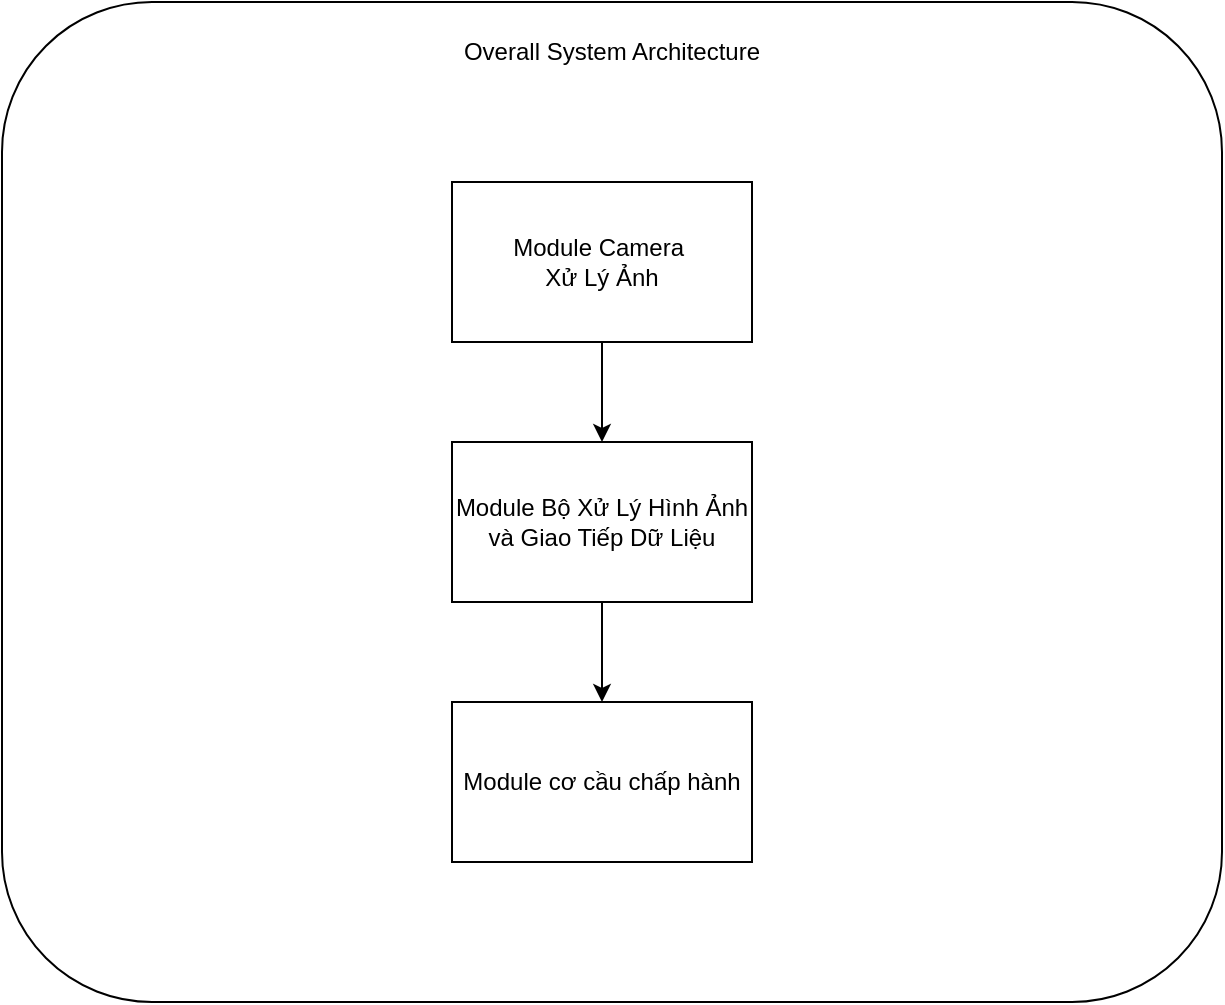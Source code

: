 <mxfile>
    <diagram id="cEOYwgrDXXRCyENwgjbG" name="Page-1">
        <mxGraphModel dx="2558" dy="514" grid="1" gridSize="10" guides="1" tooltips="1" connect="1" arrows="1" fold="1" page="1" pageScale="1" pageWidth="1169" pageHeight="827" math="0" shadow="0">
            <root>
                <mxCell id="0"/>
                <mxCell id="1" parent="0"/>
                <mxCell id="4" value="" style="group" vertex="1" connectable="0" parent="1">
                    <mxGeometry x="-25" y="40" width="610" height="500" as="geometry"/>
                </mxCell>
                <mxCell id="2" value="" style="rounded=1;whiteSpace=wrap;html=1;" vertex="1" parent="4">
                    <mxGeometry width="610" height="500" as="geometry"/>
                </mxCell>
                <mxCell id="3" value="Overall System Architecture" style="text;html=1;strokeColor=none;fillColor=none;align=center;verticalAlign=middle;whiteSpace=wrap;rounded=0;" vertex="1" parent="4">
                    <mxGeometry x="205" y="10" width="200" height="30" as="geometry"/>
                </mxCell>
                <mxCell id="8" style="edgeStyle=none;html=1;entryX=0.5;entryY=0;entryDx=0;entryDy=0;" edge="1" parent="4" source="5" target="6">
                    <mxGeometry relative="1" as="geometry"/>
                </mxCell>
                <mxCell id="5" value="Module Camera&amp;nbsp;&lt;br&gt;Xử Lý Ảnh" style="rounded=0;whiteSpace=wrap;html=1;" vertex="1" parent="4">
                    <mxGeometry x="225" y="90" width="150" height="80" as="geometry"/>
                </mxCell>
                <mxCell id="10" style="edgeStyle=none;html=1;entryX=0.5;entryY=0;entryDx=0;entryDy=0;" edge="1" parent="4" source="6" target="7">
                    <mxGeometry relative="1" as="geometry"/>
                </mxCell>
                <mxCell id="6" value="Module Bộ Xử Lý Hình Ảnh và Giao Tiếp Dữ Liệu" style="rounded=0;whiteSpace=wrap;html=1;" vertex="1" parent="4">
                    <mxGeometry x="225" y="220" width="150" height="80" as="geometry"/>
                </mxCell>
                <mxCell id="7" value="Module cơ cầu chấp hành" style="rounded=0;whiteSpace=wrap;html=1;" vertex="1" parent="4">
                    <mxGeometry x="225" y="350" width="150" height="80" as="geometry"/>
                </mxCell>
            </root>
        </mxGraphModel>
    </diagram>
</mxfile>